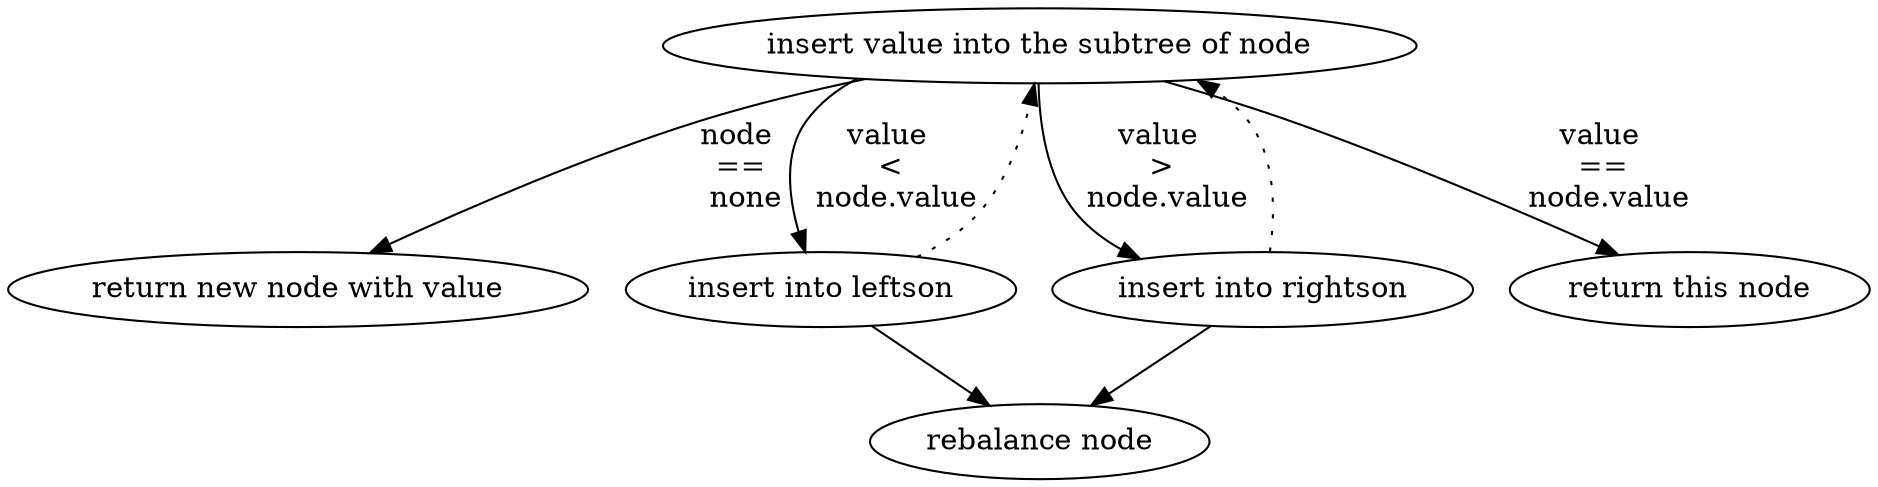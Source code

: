 digraph {
  func[label="insert value into the subtree of node"];
  none[label="return new node with value"];
  left[label="insert into leftson"];
  right[label="insert into rightson"];
  found[label="return this node"];
  rebalance[label="rebalance node"];

  func -> left[label="value \n<\n node.value"];
  func -> right[label="value \n>\n node.value"];
  func -> found[label="value \n==\n node.value"];
  func -> none[label="node \n==\n none"];

  left -> func[style=dotted];
  right -> func[style=dotted];
  left -> rebalance;
  right -> rebalance;
}
